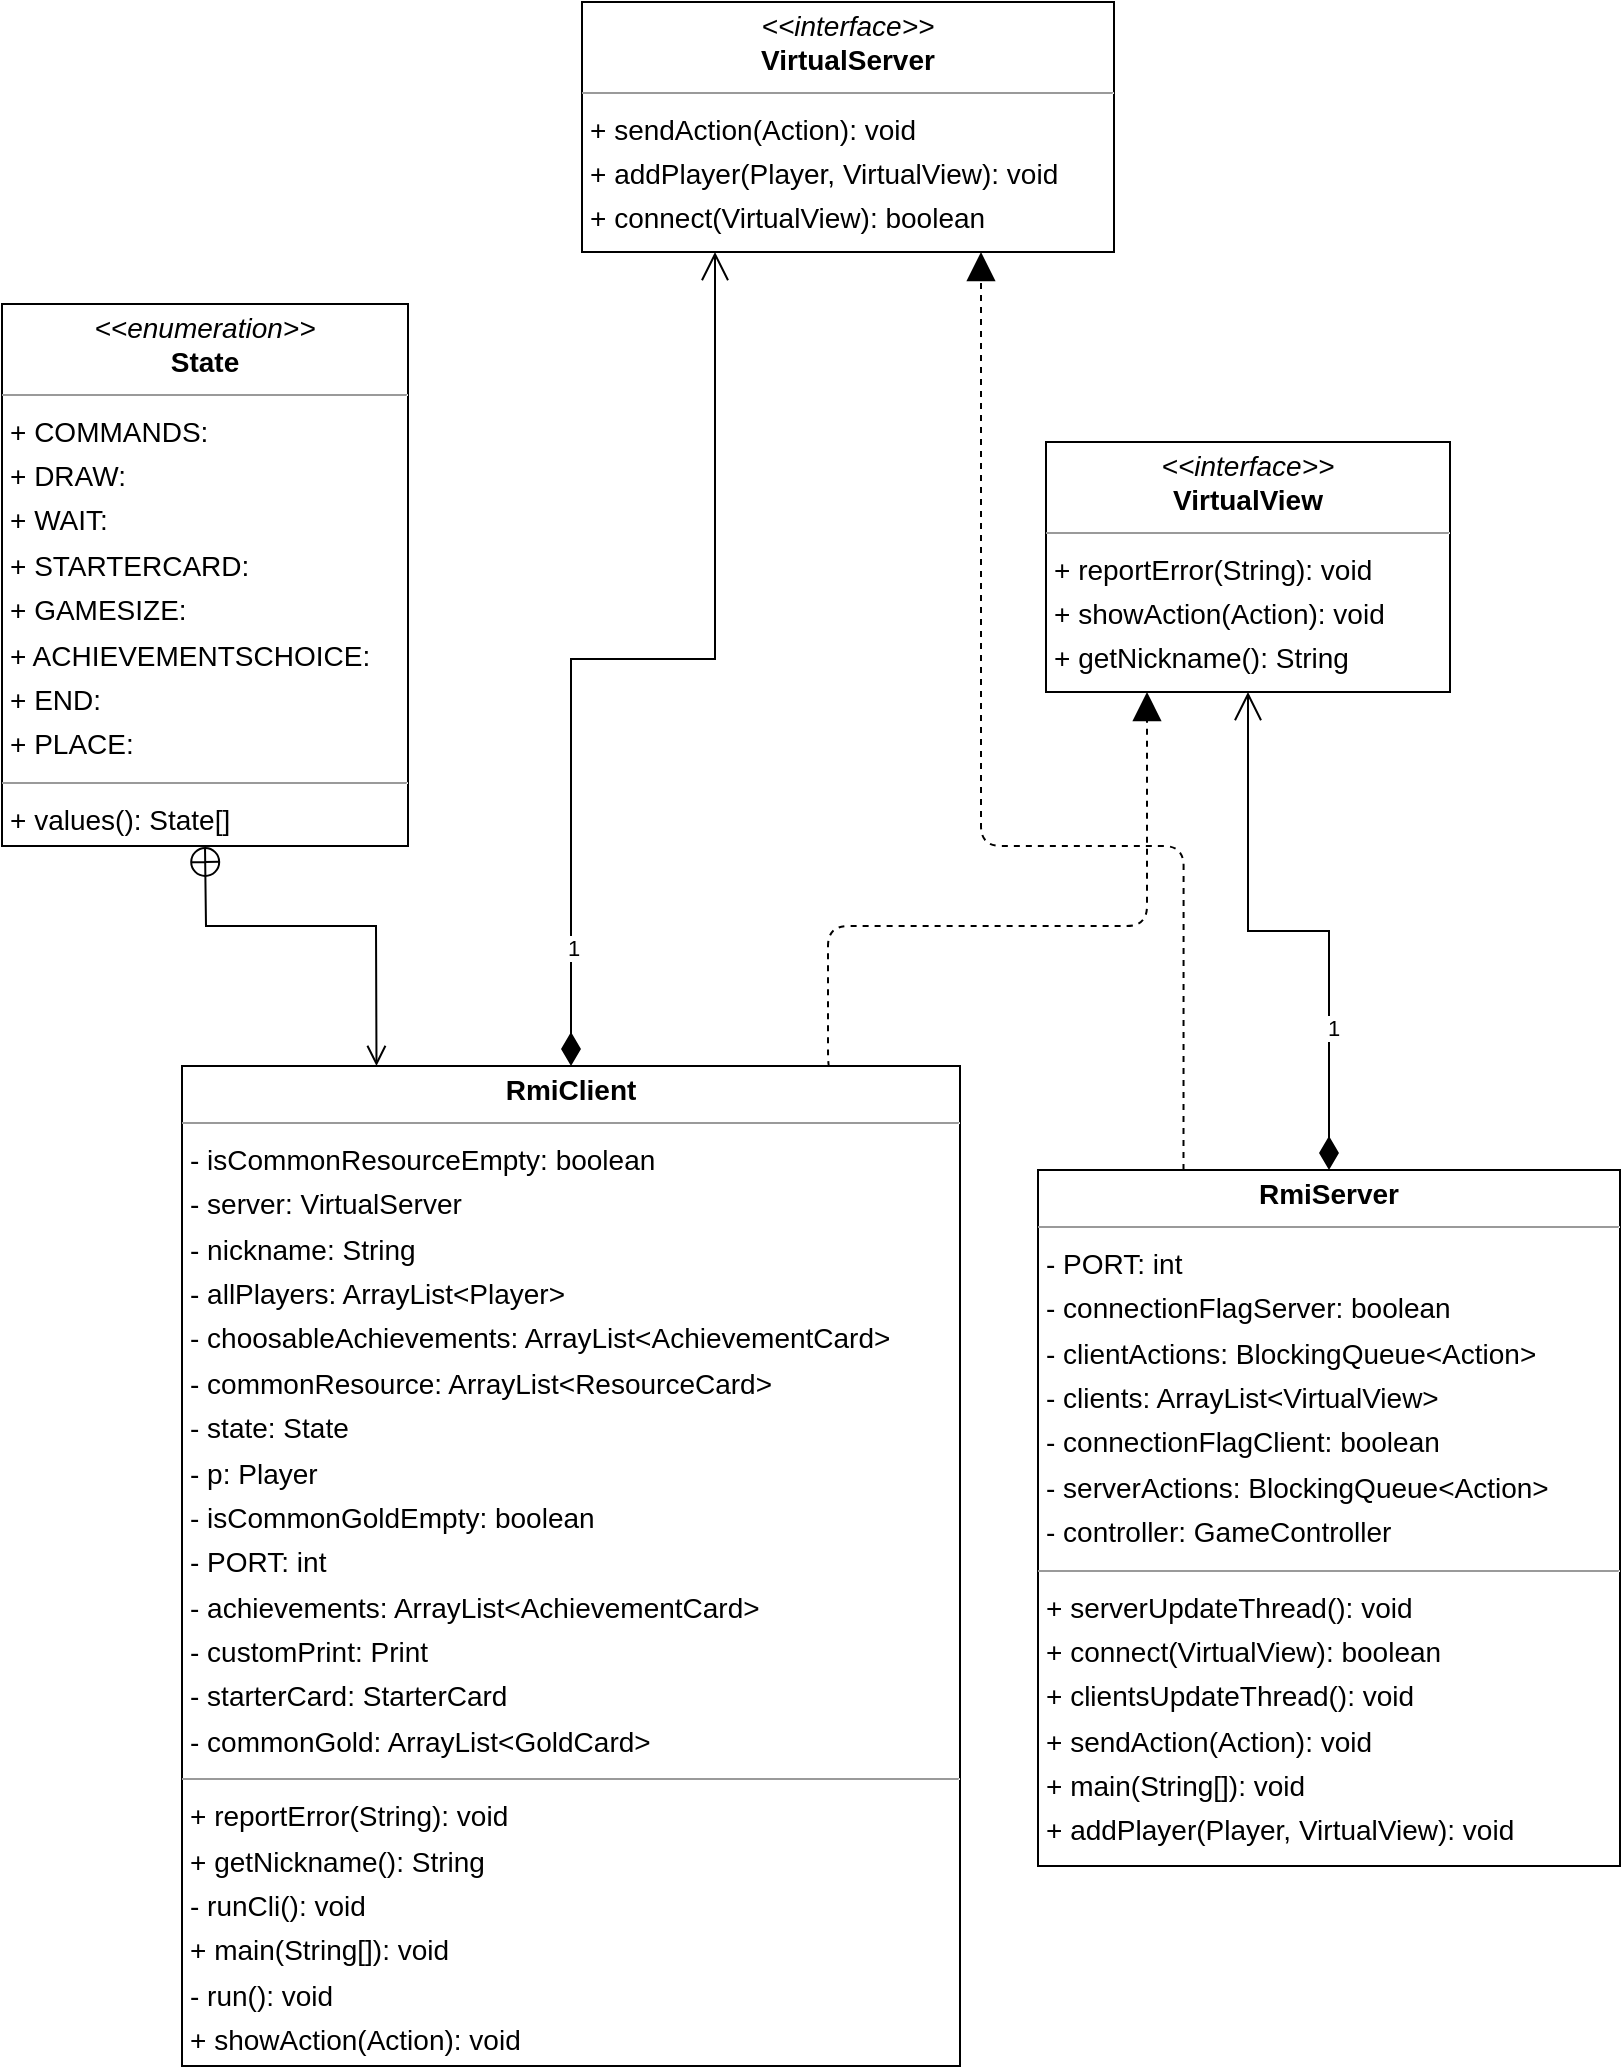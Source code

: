<mxfile version="24.3.1" type="device">
  <diagram id="mmSv3yoaekDg0R2PVEG-" name="Page-1">
    <mxGraphModel dx="1432" dy="901" grid="1" gridSize="10" guides="1" tooltips="1" connect="1" arrows="1" fold="1" page="0" pageScale="1" pageWidth="850" pageHeight="1100" background="none" math="0" shadow="0">
      <root>
        <mxCell id="0" />
        <mxCell id="1" parent="0" />
        <mxCell id="node1" value="&lt;p style=&quot;margin:0px;margin-top:4px;text-align:center;&quot;&gt;&lt;b&gt;RmiClient&lt;/b&gt;&lt;/p&gt;&lt;hr size=&quot;1&quot;/&gt;&lt;p style=&quot;margin:0 0 0 4px;line-height:1.6;&quot;&gt;- isCommonResourceEmpty: boolean&lt;br/&gt;- server: VirtualServer&lt;br/&gt;- nickname: String&lt;br/&gt;- allPlayers: ArrayList&amp;lt;Player&amp;gt;&lt;br/&gt;- choosableAchievements: ArrayList&amp;lt;AchievementCard&amp;gt;&lt;br/&gt;- commonResource: ArrayList&amp;lt;ResourceCard&amp;gt;&lt;br/&gt;- state: State&lt;br/&gt;- p: Player&lt;br/&gt;- isCommonGoldEmpty: boolean&lt;br/&gt;- PORT: int&lt;br/&gt;- achievements: ArrayList&amp;lt;AchievementCard&amp;gt;&lt;br/&gt;- customPrint: Print&lt;br/&gt;- starterCard: StarterCard&lt;br/&gt;- commonGold: ArrayList&amp;lt;GoldCard&amp;gt;&lt;/p&gt;&lt;hr size=&quot;1&quot;/&gt;&lt;p style=&quot;margin:0 0 0 4px;line-height:1.6;&quot;&gt;+ reportError(String): void&lt;br/&gt;+ getNickname(): String&lt;br/&gt;- runCli(): void&lt;br/&gt;+ main(String[]): void&lt;br/&gt;- run(): void&lt;br/&gt;+ showAction(Action): void&lt;/p&gt;" style="verticalAlign=top;align=left;overflow=fill;fontSize=14;fontFamily=Helvetica;html=1;rounded=0;shadow=0;comic=0;labelBackgroundColor=none;strokeWidth=1;" parent="1" vertex="1">
          <mxGeometry x="-100" y="400" width="389" height="500" as="geometry" />
        </mxCell>
        <mxCell id="node2" value="&lt;p style=&quot;margin:0px;margin-top:4px;text-align:center;&quot;&gt;&lt;b&gt;RmiServer&lt;/b&gt;&lt;/p&gt;&lt;hr size=&quot;1&quot;/&gt;&lt;p style=&quot;margin:0 0 0 4px;line-height:1.6;&quot;&gt;- PORT: int&lt;br/&gt;- connectionFlagServer: boolean&lt;br/&gt;- clientActions: BlockingQueue&amp;lt;Action&amp;gt;&lt;br/&gt;- clients: ArrayList&amp;lt;VirtualView&amp;gt;&lt;br/&gt;- connectionFlagClient: boolean&lt;br/&gt;- serverActions: BlockingQueue&amp;lt;Action&amp;gt;&lt;br/&gt;- controller: GameController&lt;/p&gt;&lt;hr size=&quot;1&quot;/&gt;&lt;p style=&quot;margin:0 0 0 4px;line-height:1.6;&quot;&gt;+ serverUpdateThread(): void&lt;br/&gt;+ connect(VirtualView): boolean&lt;br/&gt;+ clientsUpdateThread(): void&lt;br/&gt;+ sendAction(Action): void&lt;br/&gt;+ main(String[]): void&lt;br/&gt;+ addPlayer(Player, VirtualView): void&lt;/p&gt;" style="verticalAlign=top;align=left;overflow=fill;fontSize=14;fontFamily=Helvetica;html=1;rounded=0;shadow=0;comic=0;labelBackgroundColor=none;strokeWidth=1;" parent="1" vertex="1">
          <mxGeometry x="328" y="452" width="291" height="348" as="geometry" />
        </mxCell>
        <mxCell id="node4" value="&lt;p style=&quot;margin:0px;margin-top:4px;text-align:center;&quot;&gt;&lt;i&gt;&amp;lt;&amp;lt;enumeration&amp;gt;&amp;gt;&lt;/i&gt;&lt;br/&gt;&lt;b&gt;State&lt;/b&gt;&lt;/p&gt;&lt;hr size=&quot;1&quot;/&gt;&lt;p style=&quot;margin:0 0 0 4px;line-height:1.6;&quot;&gt;+ COMMANDS: &lt;br/&gt;+ DRAW: &lt;br/&gt;+ WAIT: &lt;br/&gt;+ STARTERCARD: &lt;br/&gt;+ GAMESIZE: &lt;br/&gt;+ ACHIEVEMENTSCHOICE: &lt;br/&gt;+ END: &lt;br/&gt;+ PLACE: &lt;/p&gt;&lt;hr size=&quot;1&quot;/&gt;&lt;p style=&quot;margin:0 0 0 4px;line-height:1.6;&quot;&gt;+ values(): State[]&lt;br/&gt;+ valueOf(String): State&lt;/p&gt;" style="verticalAlign=top;align=left;overflow=fill;fontSize=14;fontFamily=Helvetica;html=1;rounded=0;shadow=0;comic=0;labelBackgroundColor=none;strokeWidth=1;" parent="1" vertex="1">
          <mxGeometry x="-190" y="19" width="203" height="271" as="geometry" />
        </mxCell>
        <mxCell id="node3" value="&lt;p style=&quot;margin:0px;margin-top:4px;text-align:center;&quot;&gt;&lt;i&gt;&amp;lt;&amp;lt;interface&amp;gt;&amp;gt;&lt;/i&gt;&lt;br/&gt;&lt;b&gt;VirtualServer&lt;/b&gt;&lt;/p&gt;&lt;hr size=&quot;1&quot;/&gt;&lt;p style=&quot;margin:0 0 0 4px;line-height:1.6;&quot;&gt;+ sendAction(Action): void&lt;br/&gt;+ addPlayer(Player, VirtualView): void&lt;br/&gt;+ connect(VirtualView): boolean&lt;/p&gt;" style="verticalAlign=top;align=left;overflow=fill;fontSize=14;fontFamily=Helvetica;html=1;rounded=0;shadow=0;comic=0;labelBackgroundColor=none;strokeWidth=1;" parent="1" vertex="1">
          <mxGeometry x="100" y="-132" width="266" height="125" as="geometry" />
        </mxCell>
        <mxCell id="node0" value="&lt;p style=&quot;margin:0px;margin-top:4px;text-align:center;&quot;&gt;&lt;i&gt;&amp;lt;&amp;lt;interface&amp;gt;&amp;gt;&lt;/i&gt;&lt;br/&gt;&lt;b&gt;VirtualView&lt;/b&gt;&lt;/p&gt;&lt;hr size=&quot;1&quot;/&gt;&lt;p style=&quot;margin:0 0 0 4px;line-height:1.6;&quot;&gt;+ reportError(String): void&lt;br/&gt;+ showAction(Action): void&lt;br/&gt;+ getNickname(): String&lt;/p&gt;" style="verticalAlign=top;align=left;overflow=fill;fontSize=14;fontFamily=Helvetica;html=1;rounded=0;shadow=0;comic=0;labelBackgroundColor=none;strokeWidth=1;" parent="1" vertex="1">
          <mxGeometry x="332" y="88" width="202" height="125" as="geometry" />
        </mxCell>
        <mxCell id="edge0" value="" style="html=1;rounded=1;edgeStyle=orthogonalEdgeStyle;dashed=1;startArrow=none;endArrow=block;endSize=12;strokeColor=#000000;exitX=0.833;exitY=0.000;exitDx=0;exitDy=0;entryX=0.250;entryY=1.000;entryDx=0;entryDy=0;" parent="1" source="node1" target="node0" edge="1">
          <mxGeometry width="50" height="50" relative="1" as="geometry">
            <Array as="points">
              <mxPoint x="223" y="400" />
              <mxPoint x="223" y="330" />
              <mxPoint x="383" y="330" />
            </Array>
          </mxGeometry>
        </mxCell>
        <mxCell id="edge1" value="" style="html=1;rounded=1;edgeStyle=orthogonalEdgeStyle;dashed=1;startArrow=none;endArrow=block;endSize=12;strokeColor=#000000;exitX=0.250;exitY=0.000;exitDx=0;exitDy=0;entryX=0.750;entryY=1.000;entryDx=0;entryDy=0;" parent="1" source="node2" target="node3" edge="1">
          <mxGeometry width="50" height="50" relative="1" as="geometry">
            <Array as="points">
              <mxPoint x="401" y="290" />
              <mxPoint x="300" y="290" />
            </Array>
          </mxGeometry>
        </mxCell>
        <mxCell id="n4eirIU879ZpAd8_MBod-2" value="" style="endArrow=open;startArrow=circlePlus;endFill=0;startFill=0;endSize=8;html=1;rounded=0;exitX=0.5;exitY=1;exitDx=0;exitDy=0;entryX=0.25;entryY=0;entryDx=0;entryDy=0;" edge="1" parent="1" source="node4" target="node1">
          <mxGeometry width="160" relative="1" as="geometry">
            <mxPoint x="70" y="480" as="sourcePoint" />
            <mxPoint x="230" y="480" as="targetPoint" />
            <Array as="points">
              <mxPoint x="-88" y="330" />
              <mxPoint x="-3" y="330" />
            </Array>
          </mxGeometry>
        </mxCell>
        <mxCell id="n4eirIU879ZpAd8_MBod-4" value="1" style="endArrow=open;html=1;endSize=12;startArrow=diamondThin;startSize=14;startFill=1;edgeStyle=orthogonalEdgeStyle;align=left;verticalAlign=bottom;rounded=0;exitX=0.5;exitY=0;exitDx=0;exitDy=0;entryX=0.25;entryY=1;entryDx=0;entryDy=0;" edge="1" parent="1" source="node1" target="node3">
          <mxGeometry x="-0.791" y="5" relative="1" as="geometry">
            <mxPoint x="70" y="290" as="sourcePoint" />
            <mxPoint x="230" y="290" as="targetPoint" />
            <mxPoint x="1" as="offset" />
          </mxGeometry>
        </mxCell>
        <mxCell id="n4eirIU879ZpAd8_MBod-5" value="1" style="endArrow=open;html=1;endSize=12;startArrow=diamondThin;startSize=14;startFill=1;edgeStyle=orthogonalEdgeStyle;align=left;verticalAlign=bottom;rounded=0;exitX=0.5;exitY=0;exitDx=0;exitDy=0;entryX=0.5;entryY=1;entryDx=0;entryDy=0;" edge="1" parent="1" source="node2" target="node0">
          <mxGeometry x="-0.556" y="4" relative="1" as="geometry">
            <mxPoint x="360" y="390" as="sourcePoint" />
            <mxPoint x="230" y="320" as="targetPoint" />
            <mxPoint x="1" as="offset" />
          </mxGeometry>
        </mxCell>
      </root>
    </mxGraphModel>
  </diagram>
</mxfile>
